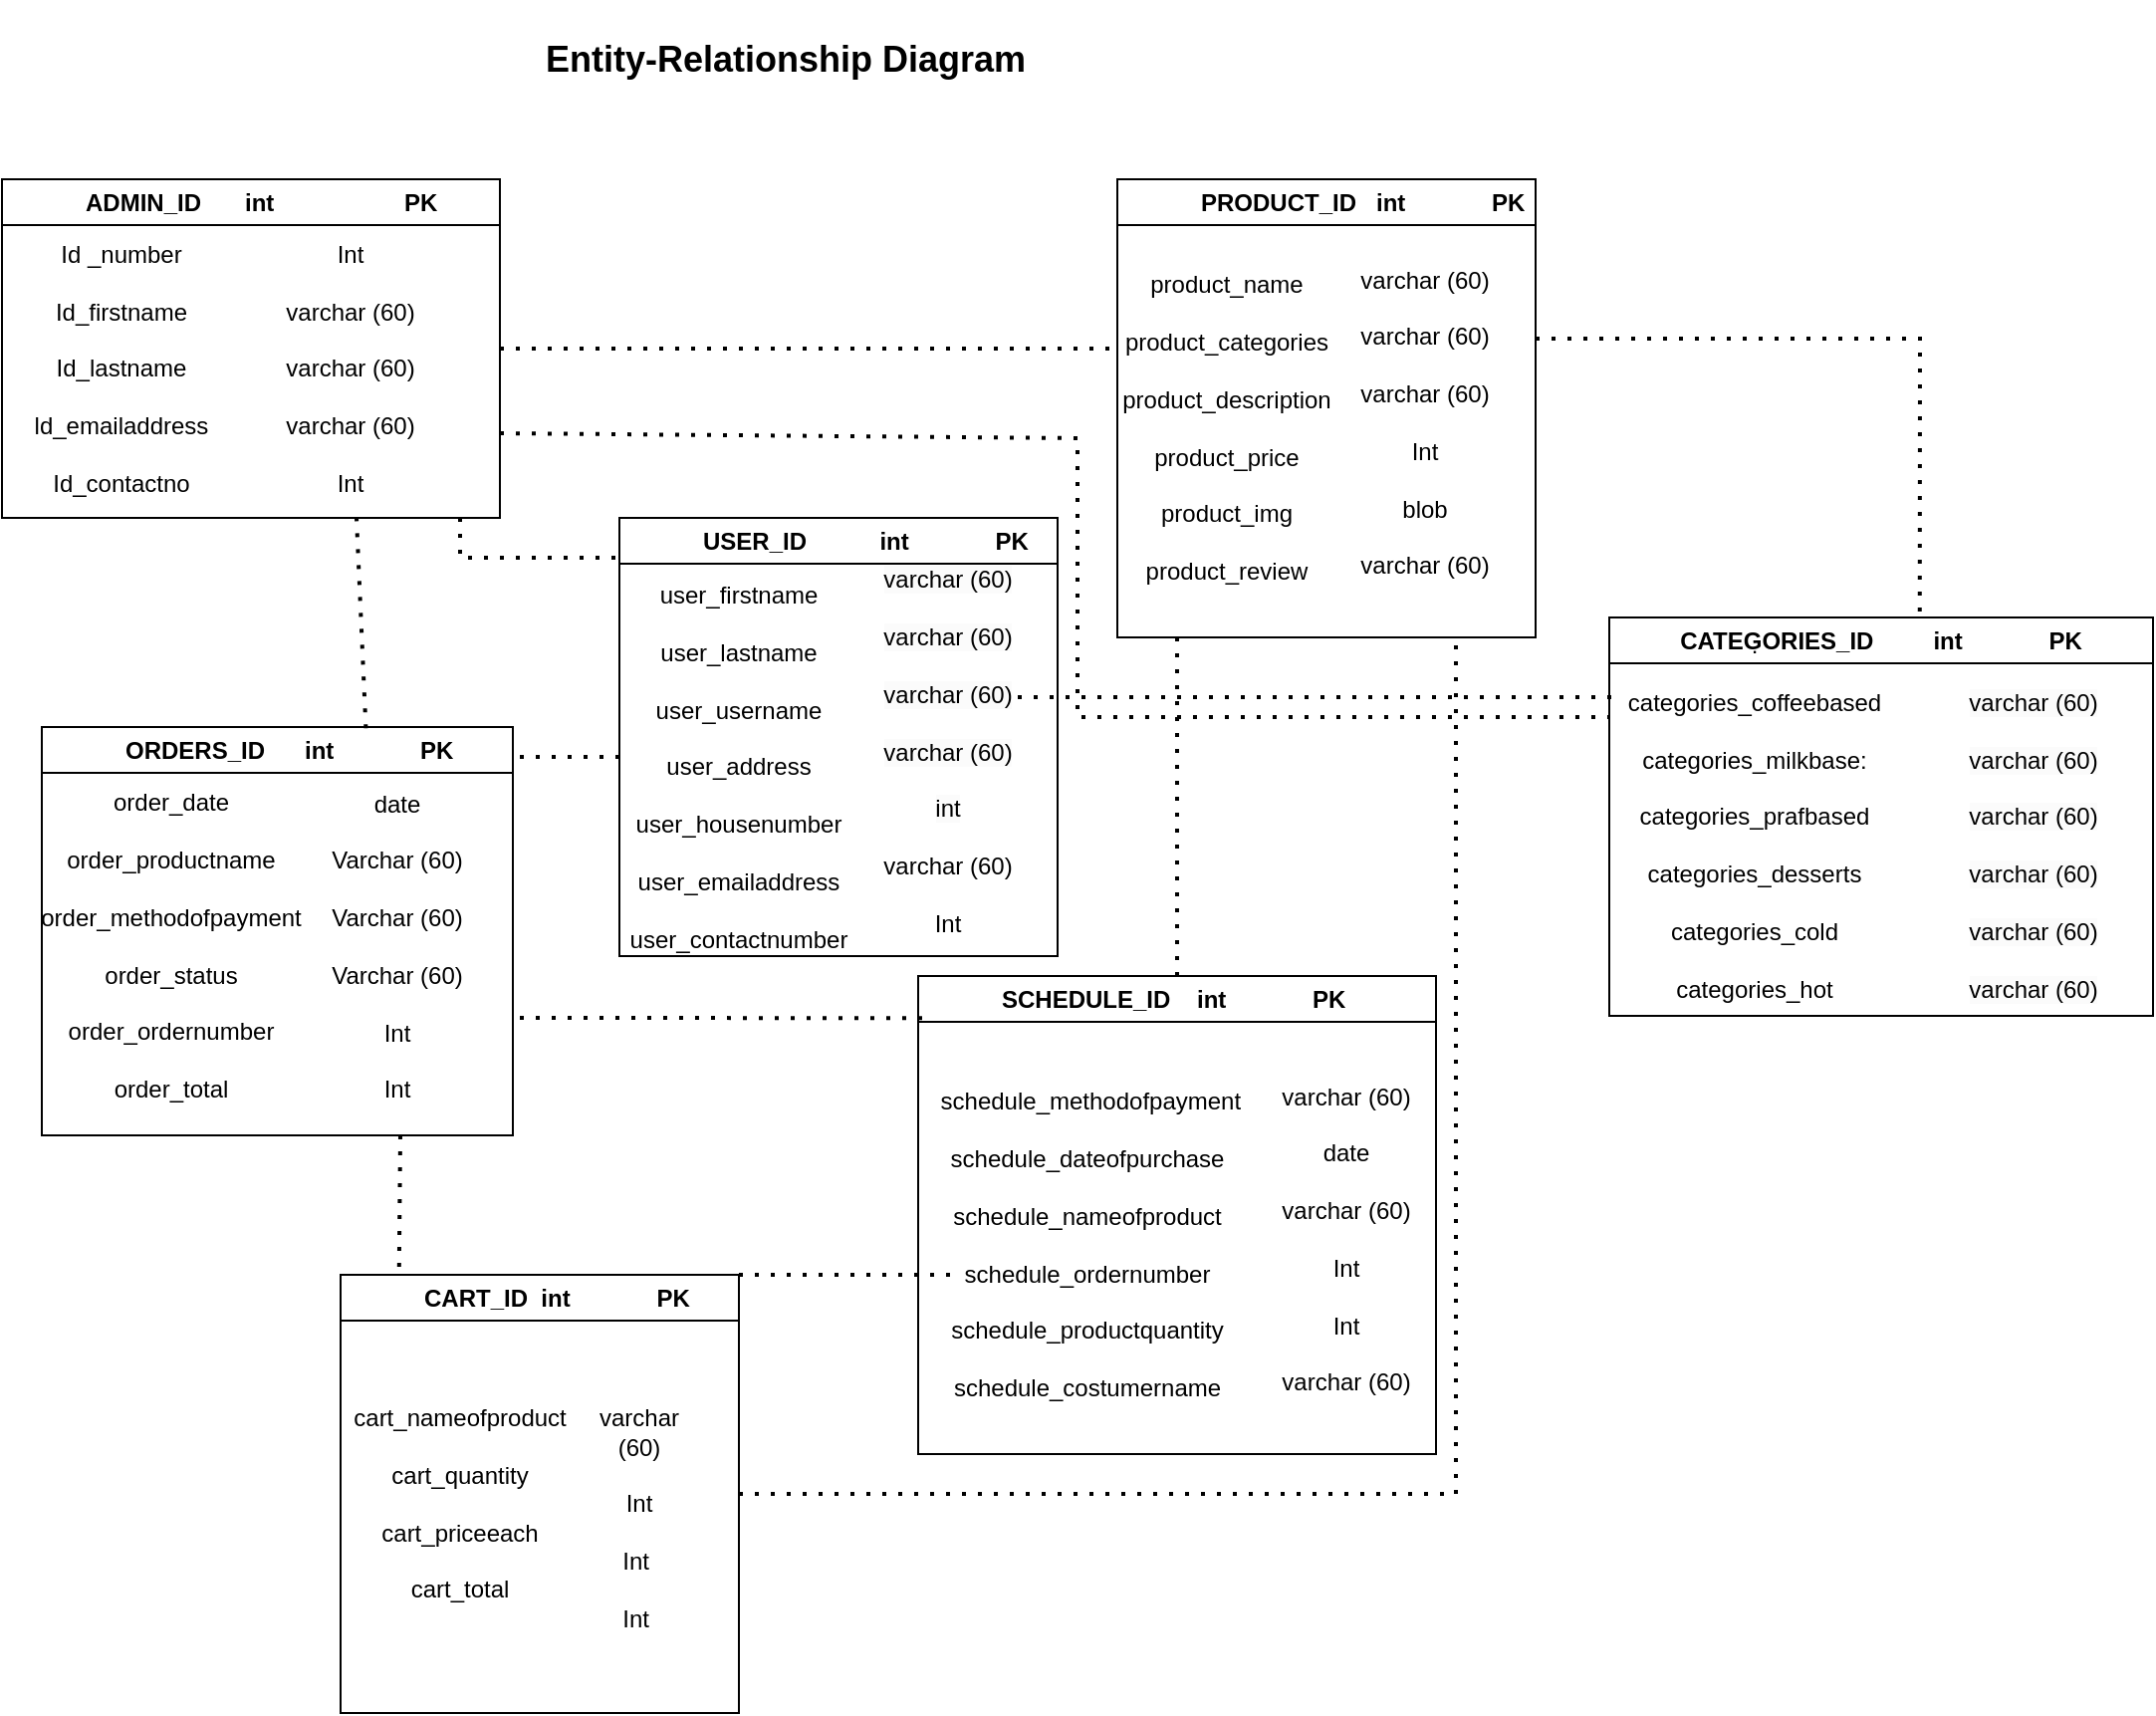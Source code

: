 <mxfile version="23.1.4" type="github">
  <diagram name="Page-1" id="j1wPt6MuPcr5VXLwQlDt">
    <mxGraphModel dx="1674" dy="772" grid="1" gridSize="10" guides="1" tooltips="1" connect="1" arrows="1" fold="1" page="1" pageScale="1" pageWidth="827" pageHeight="1169" math="0" shadow="0">
      <root>
        <mxCell id="0" />
        <mxCell id="1" parent="0" />
        <mxCell id="FCdzSHbUyrmaTLoLxznV-1" value="&lt;blockquote style=&quot;margin: 0 0 0 40px; border: none; padding: 0px;&quot;&gt;USER_ID&amp;nbsp; &amp;nbsp; &amp;nbsp; &amp;nbsp; &amp;nbsp; &amp;nbsp;int&amp;nbsp;&lt;span style=&quot;border-color: var(--border-color);&quot;&gt;&lt;span style=&quot;white-space: pre;&quot;&gt;&amp;nbsp;&amp;nbsp;&amp;nbsp;&amp;nbsp;&lt;/span&gt;&lt;/span&gt;&lt;span style=&quot;border-color: var(--border-color);&quot;&gt;&lt;span style=&quot;white-space: pre;&quot;&gt;&amp;nbsp;&amp;nbsp;&amp;nbsp;&amp;nbsp;&lt;/span&gt;&lt;/span&gt;&lt;span style=&quot;border-color: var(--border-color);&quot;&gt;&lt;span style=&quot;white-space: pre;&quot;&gt;&amp;nbsp;&amp;nbsp;&amp;nbsp;&amp;nbsp;&lt;/span&gt;&lt;/span&gt;PK&lt;br&gt;&lt;/blockquote&gt;" style="swimlane;whiteSpace=wrap;html=1;startSize=23;align=left;" parent="1" vertex="1">
          <mxGeometry x="330" y="310" width="220" height="220" as="geometry" />
        </mxCell>
        <mxCell id="dulilds0UkjYqrkCRvFu-2" value="user_firstname&lt;br&gt;&lt;br&gt;user_lastname&lt;br&gt;&lt;br&gt;user_username&lt;br&gt;&lt;br&gt;user_address&lt;br&gt;&lt;br&gt;user_housenumber&lt;br&gt;&lt;br&gt;user_emailaddress&lt;br&gt;&lt;br&gt;user_contactnumber" style="text;html=1;align=center;verticalAlign=middle;whiteSpace=wrap;rounded=0;" vertex="1" parent="FCdzSHbUyrmaTLoLxznV-1">
          <mxGeometry x="10" y="110" width="100" height="30" as="geometry" />
        </mxCell>
        <mxCell id="dulilds0UkjYqrkCRvFu-5" value="&lt;br&gt;&lt;span style=&quot;color: rgb(0, 0, 0); font-family: Helvetica; font-size: 12px; font-style: normal; font-variant-ligatures: normal; font-variant-caps: normal; font-weight: 400; letter-spacing: normal; orphans: 2; text-align: center; text-indent: 0px; text-transform: none; widows: 2; word-spacing: 0px; -webkit-text-stroke-width: 0px; background-color: rgb(251, 251, 251); text-decoration-thickness: initial; text-decoration-style: initial; text-decoration-color: initial; float: none; display: inline !important;&quot;&gt;varchar (60)&lt;/span&gt;&lt;br style=&quot;border-color: var(--border-color); color: rgb(0, 0, 0); font-family: Helvetica; font-size: 12px; font-style: normal; font-variant-ligatures: normal; font-variant-caps: normal; font-weight: 400; letter-spacing: normal; orphans: 2; text-align: center; text-indent: 0px; text-transform: none; widows: 2; word-spacing: 0px; -webkit-text-stroke-width: 0px; background-color: rgb(251, 251, 251); text-decoration-thickness: initial; text-decoration-style: initial; text-decoration-color: initial;&quot;&gt;&lt;br style=&quot;border-color: var(--border-color); color: rgb(0, 0, 0); font-family: Helvetica; font-size: 12px; font-style: normal; font-variant-ligatures: normal; font-variant-caps: normal; font-weight: 400; letter-spacing: normal; orphans: 2; text-align: center; text-indent: 0px; text-transform: none; widows: 2; word-spacing: 0px; -webkit-text-stroke-width: 0px; background-color: rgb(251, 251, 251); text-decoration-thickness: initial; text-decoration-style: initial; text-decoration-color: initial;&quot;&gt;&lt;span style=&quot;color: rgb(0, 0, 0); font-family: Helvetica; font-size: 12px; font-style: normal; font-variant-ligatures: normal; font-variant-caps: normal; font-weight: 400; letter-spacing: normal; orphans: 2; text-align: center; text-indent: 0px; text-transform: none; widows: 2; word-spacing: 0px; -webkit-text-stroke-width: 0px; background-color: rgb(251, 251, 251); text-decoration-thickness: initial; text-decoration-style: initial; text-decoration-color: initial; float: none; display: inline !important;&quot;&gt;varchar (60)&lt;/span&gt;&lt;br style=&quot;border-color: var(--border-color); color: rgb(0, 0, 0); font-family: Helvetica; font-size: 12px; font-style: normal; font-variant-ligatures: normal; font-variant-caps: normal; font-weight: 400; letter-spacing: normal; orphans: 2; text-align: center; text-indent: 0px; text-transform: none; widows: 2; word-spacing: 0px; -webkit-text-stroke-width: 0px; background-color: rgb(251, 251, 251); text-decoration-thickness: initial; text-decoration-style: initial; text-decoration-color: initial;&quot;&gt;&lt;br style=&quot;border-color: var(--border-color); color: rgb(0, 0, 0); font-family: Helvetica; font-size: 12px; font-style: normal; font-variant-ligatures: normal; font-variant-caps: normal; font-weight: 400; letter-spacing: normal; orphans: 2; text-align: center; text-indent: 0px; text-transform: none; widows: 2; word-spacing: 0px; -webkit-text-stroke-width: 0px; background-color: rgb(251, 251, 251); text-decoration-thickness: initial; text-decoration-style: initial; text-decoration-color: initial;&quot;&gt;&lt;span style=&quot;color: rgb(0, 0, 0); font-family: Helvetica; font-size: 12px; font-style: normal; font-variant-ligatures: normal; font-variant-caps: normal; font-weight: 400; letter-spacing: normal; orphans: 2; text-align: center; text-indent: 0px; text-transform: none; widows: 2; word-spacing: 0px; -webkit-text-stroke-width: 0px; background-color: rgb(251, 251, 251); text-decoration-thickness: initial; text-decoration-style: initial; text-decoration-color: initial; float: none; display: inline !important;&quot;&gt;varchar (60)&lt;/span&gt;&lt;br style=&quot;border-color: var(--border-color); color: rgb(0, 0, 0); font-family: Helvetica; font-size: 12px; font-style: normal; font-variant-ligatures: normal; font-variant-caps: normal; font-weight: 400; letter-spacing: normal; orphans: 2; text-align: center; text-indent: 0px; text-transform: none; widows: 2; word-spacing: 0px; -webkit-text-stroke-width: 0px; background-color: rgb(251, 251, 251); text-decoration-thickness: initial; text-decoration-style: initial; text-decoration-color: initial;&quot;&gt;&lt;br style=&quot;border-color: var(--border-color); color: rgb(0, 0, 0); font-family: Helvetica; font-size: 12px; font-style: normal; font-variant-ligatures: normal; font-variant-caps: normal; font-weight: 400; letter-spacing: normal; orphans: 2; text-align: center; text-indent: 0px; text-transform: none; widows: 2; word-spacing: 0px; -webkit-text-stroke-width: 0px; background-color: rgb(251, 251, 251); text-decoration-thickness: initial; text-decoration-style: initial; text-decoration-color: initial;&quot;&gt;&lt;span style=&quot;color: rgb(0, 0, 0); font-family: Helvetica; font-size: 12px; font-style: normal; font-variant-ligatures: normal; font-variant-caps: normal; font-weight: 400; letter-spacing: normal; orphans: 2; text-align: center; text-indent: 0px; text-transform: none; widows: 2; word-spacing: 0px; -webkit-text-stroke-width: 0px; background-color: rgb(251, 251, 251); text-decoration-thickness: initial; text-decoration-style: initial; text-decoration-color: initial; float: none; display: inline !important;&quot;&gt;varchar (60)&lt;/span&gt;&lt;br style=&quot;border-color: var(--border-color); color: rgb(0, 0, 0); font-family: Helvetica; font-size: 12px; font-style: normal; font-variant-ligatures: normal; font-variant-caps: normal; font-weight: 400; letter-spacing: normal; orphans: 2; text-align: center; text-indent: 0px; text-transform: none; widows: 2; word-spacing: 0px; -webkit-text-stroke-width: 0px; background-color: rgb(251, 251, 251); text-decoration-thickness: initial; text-decoration-style: initial; text-decoration-color: initial;&quot;&gt;&lt;br style=&quot;border-color: var(--border-color); color: rgb(0, 0, 0); font-family: Helvetica; font-size: 12px; font-style: normal; font-variant-ligatures: normal; font-variant-caps: normal; font-weight: 400; letter-spacing: normal; orphans: 2; text-align: center; text-indent: 0px; text-transform: none; widows: 2; word-spacing: 0px; -webkit-text-stroke-width: 0px; background-color: rgb(251, 251, 251); text-decoration-thickness: initial; text-decoration-style: initial; text-decoration-color: initial;&quot;&gt;&lt;span style=&quot;color: rgb(0, 0, 0); font-family: Helvetica; font-size: 12px; font-style: normal; font-variant-ligatures: normal; font-variant-caps: normal; font-weight: 400; letter-spacing: normal; orphans: 2; text-align: center; text-indent: 0px; text-transform: none; widows: 2; word-spacing: 0px; -webkit-text-stroke-width: 0px; background-color: rgb(251, 251, 251); text-decoration-thickness: initial; text-decoration-style: initial; text-decoration-color: initial; float: none; display: inline !important;&quot;&gt;int&lt;br&gt;&lt;br&gt;&lt;/span&gt;varchar (60)&lt;br style=&quot;border-color: var(--border-color);&quot;&gt;&lt;br style=&quot;border-color: var(--border-color);&quot;&gt;&lt;span style=&quot;border-color: var(--border-color);&quot;&gt;Int&lt;/span&gt;" style="text;html=1;align=center;verticalAlign=middle;whiteSpace=wrap;rounded=0;" vertex="1" parent="FCdzSHbUyrmaTLoLxznV-1">
          <mxGeometry x="130" y="95" width="70" height="30" as="geometry" />
        </mxCell>
        <mxCell id="FCdzSHbUyrmaTLoLxznV-2" value="&lt;blockquote style=&quot;margin: 0 0 0 40px; border: none; padding: 0px;&quot;&gt;PRODUCT_ID&amp;nbsp; &amp;nbsp;int&amp;nbsp;&lt;span style=&quot;border-color: var(--border-color);&quot;&gt;&lt;span style=&quot;white-space: pre;&quot;&gt;&amp;nbsp;&amp;nbsp;&amp;nbsp;&amp;nbsp;&lt;/span&gt;&lt;/span&gt;&lt;span style=&quot;border-color: var(--border-color);&quot;&gt;&lt;span style=&quot;white-space: pre;&quot;&gt;&amp;nbsp;&amp;nbsp;&amp;nbsp;&amp;nbsp;&lt;/span&gt;&lt;/span&gt;&lt;span style=&quot;border-color: var(--border-color);&quot;&gt;&lt;span style=&quot;white-space: pre;&quot;&gt;&amp;nbsp;&amp;nbsp;&amp;nbsp;&amp;nbsp;&lt;/span&gt;&lt;/span&gt;PK&lt;br&gt;&lt;/blockquote&gt;" style="swimlane;whiteSpace=wrap;html=1;startSize=23;align=left;" parent="1" vertex="1">
          <mxGeometry x="580" y="140" width="210" height="230" as="geometry" />
        </mxCell>
        <mxCell id="dulilds0UkjYqrkCRvFu-8" value="product_name&lt;br&gt;&lt;br&gt;product_categories&lt;br&gt;&lt;br&gt;product_description&lt;br&gt;&lt;br&gt;product_price&lt;br&gt;&lt;br&gt;product_img&lt;br&gt;&lt;br&gt;product_review" style="text;html=1;align=center;verticalAlign=middle;whiteSpace=wrap;rounded=0;" vertex="1" parent="FCdzSHbUyrmaTLoLxznV-2">
          <mxGeometry y="110" width="110" height="30" as="geometry" />
        </mxCell>
        <mxCell id="dulilds0UkjYqrkCRvFu-9" value="&lt;br style=&quot;border-color: var(--border-color);&quot;&gt;varchar (60)&lt;br style=&quot;border-color: var(--border-color);&quot;&gt;&lt;br style=&quot;border-color: var(--border-color);&quot;&gt;&lt;span style=&quot;border-color: var(--border-color);&quot;&gt;varchar (60)&lt;/span&gt;&lt;br style=&quot;border-color: var(--border-color);&quot;&gt;&lt;br style=&quot;border-color: var(--border-color);&quot;&gt;&lt;span style=&quot;border-color: var(--border-color);&quot;&gt;varchar (60)&lt;/span&gt;&lt;br style=&quot;border-color: var(--border-color);&quot;&gt;&lt;br style=&quot;border-color: var(--border-color);&quot;&gt;&lt;span style=&quot;border-color: var(--border-color);&quot;&gt;Int&lt;/span&gt;&lt;br style=&quot;border-color: var(--border-color);&quot;&gt;&lt;br style=&quot;border-color: var(--border-color);&quot;&gt;&lt;span style=&quot;border-color: var(--border-color);&quot;&gt;blob&lt;br style=&quot;border-color: var(--border-color);&quot;&gt;&lt;br style=&quot;border-color: var(--border-color);&quot;&gt;&lt;/span&gt;varchar (60)" style="text;html=1;align=center;verticalAlign=middle;whiteSpace=wrap;rounded=0;" vertex="1" parent="FCdzSHbUyrmaTLoLxznV-2">
          <mxGeometry x="110" y="100" width="89" height="30" as="geometry" />
        </mxCell>
        <mxCell id="FCdzSHbUyrmaTLoLxznV-3" value="&lt;blockquote style=&quot;margin: 0 0 0 40px; border: none; padding: 0px;&quot;&gt;ADMIN_ID&lt;span style=&quot;white-space: pre;&quot;&gt;&#x9;&lt;/span&gt;int&amp;nbsp;&lt;span style=&quot;white-space: pre;&quot;&gt;&#x9;&lt;/span&gt;&lt;span style=&quot;white-space: pre;&quot;&gt;&#x9;&lt;/span&gt;&lt;span style=&quot;white-space: pre;&quot;&gt;&#x9;&lt;/span&gt;PK&lt;/blockquote&gt;" style="swimlane;whiteSpace=wrap;html=1;align=left;startSize=23;" parent="1" vertex="1">
          <mxGeometry x="20" y="140" width="250" height="170" as="geometry" />
        </mxCell>
        <mxCell id="Zzt55aQKWJAwmCUF_fd1-2" value="Int&lt;br&gt;&lt;br&gt;varchar (60)&lt;br&gt;&lt;br&gt;varchar (60)&lt;br&gt;&lt;br&gt;varchar (60)&lt;br&gt;&lt;br&gt;Int" style="text;html=1;strokeColor=none;fillColor=none;align=center;verticalAlign=middle;whiteSpace=wrap;rounded=0;" parent="FCdzSHbUyrmaTLoLxznV-3" vertex="1">
          <mxGeometry x="140" y="80" width="70" height="30" as="geometry" />
        </mxCell>
        <mxCell id="dulilds0UkjYqrkCRvFu-1" value="Id _number&lt;br&gt;&lt;br&gt;Id_firstname&lt;br&gt;&lt;br&gt;Id_lastname&lt;br&gt;&lt;br&gt;ld_emailaddress&lt;br&gt;&lt;br&gt;Id_contactno" style="text;html=1;align=center;verticalAlign=middle;whiteSpace=wrap;rounded=0;" vertex="1" parent="FCdzSHbUyrmaTLoLxznV-3">
          <mxGeometry x="10" y="80" width="100" height="30" as="geometry" />
        </mxCell>
        <mxCell id="FCdzSHbUyrmaTLoLxznV-4" value="&lt;blockquote style=&quot;margin: 0 0 0 40px; border: none; padding: 0px;&quot;&gt;ORDERS_ID&amp;nbsp; &amp;nbsp; &amp;nbsp; int&amp;nbsp;&lt;span style=&quot;border-color: var(--border-color);&quot;&gt;&lt;span style=&quot;white-space: pre;&quot;&gt;&amp;nbsp;&amp;nbsp;&amp;nbsp;&amp;nbsp;&lt;/span&gt;&lt;/span&gt;&lt;span style=&quot;border-color: var(--border-color);&quot;&gt;&lt;span style=&quot;white-space: pre;&quot;&gt;&amp;nbsp;&amp;nbsp;&amp;nbsp;&amp;nbsp;&lt;/span&gt;&lt;/span&gt;&lt;span style=&quot;border-color: var(--border-color);&quot;&gt;&lt;span style=&quot;white-space: pre;&quot;&gt;&amp;nbsp;&amp;nbsp;&amp;nbsp;&amp;nbsp;&lt;/span&gt;&lt;/span&gt;PK&lt;br&gt;&lt;/blockquote&gt;" style="swimlane;whiteSpace=wrap;html=1;align=left;" parent="1" vertex="1">
          <mxGeometry x="40" y="415" width="236.5" height="205" as="geometry" />
        </mxCell>
        <mxCell id="dulilds0UkjYqrkCRvFu-21" value="order_date&lt;br&gt;&lt;br&gt;order_productname&lt;br&gt;&lt;br&gt;order_methodofpayment&lt;br&gt;&lt;br&gt;order_status&lt;br&gt;&lt;br&gt;order_ordernumber&lt;br&gt;&lt;br&gt;order_total" style="text;html=1;align=center;verticalAlign=middle;whiteSpace=wrap;rounded=0;" vertex="1" parent="FCdzSHbUyrmaTLoLxznV-4">
          <mxGeometry x="10" y="95" width="110" height="30" as="geometry" />
        </mxCell>
        <mxCell id="dulilds0UkjYqrkCRvFu-24" value="&lt;br style=&quot;border-color: var(--border-color);&quot;&gt;date&lt;br style=&quot;border-color: var(--border-color);&quot;&gt;&lt;br style=&quot;border-color: var(--border-color);&quot;&gt;&lt;span style=&quot;border-color: var(--border-color);&quot;&gt;Varchar (60)&lt;/span&gt;&lt;br style=&quot;border-color: var(--border-color);&quot;&gt;&lt;br style=&quot;border-color: var(--border-color);&quot;&gt;&lt;span style=&quot;border-color: var(--border-color);&quot;&gt;Varchar (60)&lt;/span&gt;&lt;br style=&quot;border-color: var(--border-color);&quot;&gt;&lt;br style=&quot;border-color: var(--border-color);&quot;&gt;&lt;span style=&quot;border-color: var(--border-color);&quot;&gt;Varchar (60)&lt;/span&gt;&lt;br style=&quot;border-color: var(--border-color);&quot;&gt;&lt;br style=&quot;border-color: var(--border-color);&quot;&gt;&lt;span style=&quot;border-color: var(--border-color);&quot;&gt;Int&lt;br style=&quot;border-color: var(--border-color);&quot;&gt;&lt;br style=&quot;border-color: var(--border-color);&quot;&gt;&lt;/span&gt;Int" style="text;html=1;align=center;verticalAlign=middle;whiteSpace=wrap;rounded=0;" vertex="1" parent="FCdzSHbUyrmaTLoLxznV-4">
          <mxGeometry x="120" y="87.5" width="116.5" height="30" as="geometry" />
        </mxCell>
        <mxCell id="FCdzSHbUyrmaTLoLxznV-30" value="&lt;font style=&quot;font-size: 18px;&quot;&gt;&lt;b&gt;Entity-Relationship Diagram&lt;/b&gt;&lt;/font&gt;" style="text;html=1;strokeColor=none;fillColor=none;align=center;verticalAlign=middle;whiteSpace=wrap;rounded=0;" parent="1" vertex="1">
          <mxGeometry x="291" y="50" width="245" height="60" as="geometry" />
        </mxCell>
        <mxCell id="Zzt55aQKWJAwmCUF_fd1-1" value="" style="endArrow=none;dashed=1;html=1;dashPattern=1 3;strokeWidth=2;rounded=0;" parent="1" source="FCdzSHbUyrmaTLoLxznV-3" edge="1">
          <mxGeometry width="50" height="50" relative="1" as="geometry">
            <mxPoint x="330" y="240" as="sourcePoint" />
            <mxPoint x="580" y="225" as="targetPoint" />
          </mxGeometry>
        </mxCell>
        <mxCell id="j8WJIi1jsStvgUqkmTzA-2" value="&lt;blockquote style=&quot;margin: 0 0 0 40px; border: none; padding: 0px;&quot;&gt;SCHEDULE_ID&amp;nbsp; &amp;nbsp; int&amp;nbsp;&lt;span style=&quot;border-color: var(--border-color);&quot;&gt;&lt;span style=&quot;white-space: pre;&quot;&gt;&amp;nbsp;&amp;nbsp;&amp;nbsp;&amp;nbsp;&lt;/span&gt;&lt;/span&gt;&lt;span style=&quot;border-color: var(--border-color);&quot;&gt;&lt;span style=&quot;white-space: pre;&quot;&gt;&amp;nbsp;&amp;nbsp;&amp;nbsp;&amp;nbsp;&lt;/span&gt;&lt;/span&gt;&lt;span style=&quot;border-color: var(--border-color);&quot;&gt;&lt;span style=&quot;white-space: pre;&quot;&gt;&amp;nbsp;&amp;nbsp;&amp;nbsp;&amp;nbsp;&lt;/span&gt;&lt;/span&gt;PK&lt;br&gt;&lt;/blockquote&gt;" style="swimlane;whiteSpace=wrap;html=1;align=left;startSize=23;" parent="1" vertex="1">
          <mxGeometry x="480" y="540" width="260" height="240" as="geometry" />
        </mxCell>
        <mxCell id="dulilds0UkjYqrkCRvFu-16" value="&amp;nbsp;schedule_methodofpayment&lt;br&gt;&lt;br&gt;schedule_dateofpurchase&lt;br&gt;&lt;br&gt;schedule_nameofproduct&lt;br&gt;&lt;br&gt;schedule_ordernumber&lt;br&gt;&lt;br&gt;schedule_productquantity&lt;br&gt;&lt;br&gt;schedule_costumername" style="text;html=1;align=center;verticalAlign=middle;whiteSpace=wrap;rounded=0;" vertex="1" parent="j8WJIi1jsStvgUqkmTzA-2">
          <mxGeometry x="20" y="120" width="130" height="30" as="geometry" />
        </mxCell>
        <mxCell id="dulilds0UkjYqrkCRvFu-20" value="&lt;br style=&quot;border-color: var(--border-color);&quot;&gt;varchar (60)&lt;br style=&quot;border-color: var(--border-color);&quot;&gt;&lt;br style=&quot;border-color: var(--border-color);&quot;&gt;date&lt;br style=&quot;border-color: var(--border-color);&quot;&gt;&lt;br style=&quot;border-color: var(--border-color);&quot;&gt;&lt;span style=&quot;border-color: var(--border-color);&quot;&gt;varchar (60)&lt;/span&gt;&lt;br style=&quot;border-color: var(--border-color);&quot;&gt;&lt;br style=&quot;border-color: var(--border-color);&quot;&gt;&lt;span style=&quot;border-color: var(--border-color);&quot;&gt;Int&lt;br&gt;&lt;/span&gt;&lt;br style=&quot;border-color: var(--border-color);&quot;&gt;Int&lt;br style=&quot;border-color: var(--border-color);&quot;&gt;&lt;span style=&quot;border-color: var(--border-color);&quot;&gt;&lt;br&gt;varchar (60)&lt;br style=&quot;border-color: var(--border-color);&quot;&gt;&lt;/span&gt;" style="text;html=1;align=center;verticalAlign=middle;whiteSpace=wrap;rounded=0;" vertex="1" parent="j8WJIi1jsStvgUqkmTzA-2">
          <mxGeometry x="170" y="110" width="90" height="30" as="geometry" />
        </mxCell>
        <mxCell id="j8WJIi1jsStvgUqkmTzA-7" value="" style="endArrow=none;dashed=1;html=1;dashPattern=1 3;strokeWidth=2;rounded=0;" parent="1" source="j8WJIi1jsStvgUqkmTzA-2" edge="1">
          <mxGeometry width="50" height="50" relative="1" as="geometry">
            <mxPoint x="390" y="470" as="sourcePoint" />
            <mxPoint x="610" y="370" as="targetPoint" />
          </mxGeometry>
        </mxCell>
        <mxCell id="j8WJIi1jsStvgUqkmTzA-10" value="&lt;blockquote style=&quot;margin: 0 0 0 40px; border: none; padding: 0px;&quot;&gt;CART_ID&amp;nbsp;&amp;nbsp;int&amp;nbsp;&lt;span style=&quot;border-color: var(--border-color);&quot;&gt;&lt;span style=&quot;&quot;&gt;&amp;nbsp;&amp;nbsp;&amp;nbsp;&amp;nbsp;&lt;/span&gt;&lt;/span&gt;&lt;span style=&quot;border-color: var(--border-color);&quot;&gt;&lt;span style=&quot;&quot;&gt;&amp;nbsp;&amp;nbsp;&amp;nbsp;&amp;nbsp;&lt;/span&gt;&lt;/span&gt;&lt;span style=&quot;border-color: var(--border-color);&quot;&gt;&lt;span style=&quot;&quot;&gt;&amp;nbsp;&amp;nbsp;&amp;nbsp;&amp;nbsp;&lt;/span&gt;&lt;/span&gt;PK&lt;br&gt;&lt;/blockquote&gt;" style="swimlane;whiteSpace=wrap;html=1;align=left;" parent="1" vertex="1">
          <mxGeometry x="190" y="690" width="200" height="220" as="geometry" />
        </mxCell>
        <mxCell id="dulilds0UkjYqrkCRvFu-25" value="cart_nameofproduct&lt;br&gt;&lt;br&gt;cart_quantity&lt;br&gt;&lt;br&gt;cart_priceeach&lt;br&gt;&lt;br&gt;cart_total" style="text;html=1;align=center;verticalAlign=middle;whiteSpace=wrap;rounded=0;" vertex="1" parent="j8WJIi1jsStvgUqkmTzA-10">
          <mxGeometry x="30" y="100" width="60" height="30" as="geometry" />
        </mxCell>
        <mxCell id="dulilds0UkjYqrkCRvFu-28" value="&lt;br style=&quot;border-color: var(--border-color);&quot;&gt;varchar (60)&lt;br style=&quot;border-color: var(--border-color);&quot;&gt;&lt;br style=&quot;border-color: var(--border-color);&quot;&gt;&lt;span style=&quot;border-color: var(--border-color);&quot;&gt;Int&lt;/span&gt;&lt;br style=&quot;border-color: var(--border-color);&quot;&gt;&lt;br style=&quot;border-color: var(--border-color);&quot;&gt;&lt;span style=&quot;border-color: var(--border-color);&quot;&gt;Int&amp;nbsp;&lt;/span&gt;&lt;br style=&quot;border-color: var(--border-color);&quot;&gt;&lt;br style=&quot;border-color: var(--border-color);&quot;&gt;&lt;span style=&quot;border-color: var(--border-color);&quot;&gt;Int&amp;nbsp;&lt;/span&gt;" style="text;html=1;align=center;verticalAlign=middle;whiteSpace=wrap;rounded=0;" vertex="1" parent="j8WJIi1jsStvgUqkmTzA-10">
          <mxGeometry x="120" y="100" width="60" height="30" as="geometry" />
        </mxCell>
        <mxCell id="j8WJIi1jsStvgUqkmTzA-12" value="" style="endArrow=none;dashed=1;html=1;dashPattern=1 3;strokeWidth=2;rounded=0;" parent="1" edge="1">
          <mxGeometry width="50" height="50" relative="1" as="geometry">
            <mxPoint x="390" y="800" as="sourcePoint" />
            <mxPoint x="750" y="370" as="targetPoint" />
            <Array as="points">
              <mxPoint x="750" y="800" />
            </Array>
          </mxGeometry>
        </mxCell>
        <mxCell id="j8WJIi1jsStvgUqkmTzA-13" value="&lt;div style=&quot;text-align: center;&quot;&gt;&lt;span style=&quot;background-color: initial; text-align: left;&quot;&gt;CATEGORIES_ID&amp;nbsp; &amp;nbsp; &amp;nbsp; &amp;nbsp; &amp;nbsp;int&amp;nbsp;&lt;/span&gt;&lt;span style=&quot;background-color: initial; border-color: var(--border-color); text-align: left;&quot;&gt;&lt;span style=&quot;white-space: pre;&quot;&gt;&amp;nbsp;&amp;nbsp;&amp;nbsp;&amp;nbsp;&lt;/span&gt;&lt;/span&gt;&lt;span style=&quot;background-color: initial; border-color: var(--border-color); text-align: left;&quot;&gt;&lt;span style=&quot;white-space: pre;&quot;&gt;&amp;nbsp;&amp;nbsp;&amp;nbsp;&amp;nbsp;&lt;/span&gt;&lt;/span&gt;&lt;span style=&quot;background-color: initial; border-color: var(--border-color); text-align: left;&quot;&gt;&lt;span style=&quot;white-space: pre;&quot;&gt;&amp;nbsp;&amp;nbsp;&amp;nbsp;&amp;nbsp;&lt;/span&gt;&lt;/span&gt;&lt;span style=&quot;background-color: initial; text-align: left;&quot;&gt;PK&lt;/span&gt;&lt;/div&gt;" style="swimlane;whiteSpace=wrap;html=1;" parent="1" vertex="1">
          <mxGeometry x="827" y="360" width="273" height="200" as="geometry" />
        </mxCell>
        <mxCell id="dulilds0UkjYqrkCRvFu-11" value=":&lt;br&gt;&lt;br&gt;categories_coffeebased&lt;br&gt;&lt;br&gt;categories_milkbase:&lt;br&gt;&lt;br&gt;categories_prafbased&lt;br&gt;&lt;br&gt;categories_desserts&lt;br&gt;&lt;br&gt;categories_cold&lt;br&gt;&lt;br&gt;categories_hot" style="text;html=1;align=center;verticalAlign=middle;whiteSpace=wrap;rounded=0;" vertex="1" parent="j8WJIi1jsStvgUqkmTzA-13">
          <mxGeometry x="23" y="85" width="100" height="30" as="geometry" />
        </mxCell>
        <mxCell id="dulilds0UkjYqrkCRvFu-15" value="&lt;br&gt;&lt;br style=&quot;border-color: var(--border-color); color: rgb(0, 0, 0); font-family: Helvetica; font-size: 12px; font-style: normal; font-variant-ligatures: normal; font-variant-caps: normal; font-weight: 400; letter-spacing: normal; orphans: 2; text-align: center; text-indent: 0px; text-transform: none; widows: 2; word-spacing: 0px; -webkit-text-stroke-width: 0px; background-color: rgb(251, 251, 251); text-decoration-thickness: initial; text-decoration-style: initial; text-decoration-color: initial;&quot;&gt;&lt;span style=&quot;border-color: var(--border-color); color: rgb(0, 0, 0); font-family: Helvetica; font-size: 12px; font-style: normal; font-variant-ligatures: normal; font-variant-caps: normal; font-weight: 400; letter-spacing: normal; orphans: 2; text-align: center; text-indent: 0px; text-transform: none; widows: 2; word-spacing: 0px; -webkit-text-stroke-width: 0px; text-decoration-thickness: initial; text-decoration-style: initial; text-decoration-color: initial; background-color: rgb(251, 251, 251); float: none; display: inline !important;&quot;&gt;varchar (60)&lt;/span&gt;&lt;br style=&quot;border-color: var(--border-color); color: rgb(0, 0, 0); font-family: Helvetica; font-size: 12px; font-style: normal; font-variant-ligatures: normal; font-variant-caps: normal; font-weight: 400; letter-spacing: normal; orphans: 2; text-align: center; text-indent: 0px; text-transform: none; widows: 2; word-spacing: 0px; -webkit-text-stroke-width: 0px; text-decoration-thickness: initial; text-decoration-style: initial; text-decoration-color: initial; background-color: rgb(251, 251, 251);&quot;&gt;&lt;br style=&quot;border-color: var(--border-color); color: rgb(0, 0, 0); font-family: Helvetica; font-size: 12px; font-style: normal; font-variant-ligatures: normal; font-variant-caps: normal; font-weight: 400; letter-spacing: normal; orphans: 2; text-align: center; text-indent: 0px; text-transform: none; widows: 2; word-spacing: 0px; -webkit-text-stroke-width: 0px; text-decoration-thickness: initial; text-decoration-style: initial; text-decoration-color: initial; background-color: rgb(251, 251, 251);&quot;&gt;&lt;span style=&quot;border-color: var(--border-color); color: rgb(0, 0, 0); font-family: Helvetica; font-size: 12px; font-style: normal; font-variant-ligatures: normal; font-variant-caps: normal; font-weight: 400; letter-spacing: normal; orphans: 2; text-align: center; text-indent: 0px; text-transform: none; widows: 2; word-spacing: 0px; -webkit-text-stroke-width: 0px; text-decoration-thickness: initial; text-decoration-style: initial; text-decoration-color: initial; background-color: rgb(251, 251, 251); float: none; display: inline !important;&quot;&gt;varchar (60)&lt;/span&gt;&lt;br style=&quot;border-color: var(--border-color); color: rgb(0, 0, 0); font-family: Helvetica; font-size: 12px; font-style: normal; font-variant-ligatures: normal; font-variant-caps: normal; font-weight: 400; letter-spacing: normal; orphans: 2; text-align: center; text-indent: 0px; text-transform: none; widows: 2; word-spacing: 0px; -webkit-text-stroke-width: 0px; text-decoration-thickness: initial; text-decoration-style: initial; text-decoration-color: initial; background-color: rgb(251, 251, 251);&quot;&gt;&lt;br style=&quot;border-color: var(--border-color); color: rgb(0, 0, 0); font-family: Helvetica; font-size: 12px; font-style: normal; font-variant-ligatures: normal; font-variant-caps: normal; font-weight: 400; letter-spacing: normal; orphans: 2; text-align: center; text-indent: 0px; text-transform: none; widows: 2; word-spacing: 0px; -webkit-text-stroke-width: 0px; text-decoration-thickness: initial; text-decoration-style: initial; text-decoration-color: initial; background-color: rgb(251, 251, 251);&quot;&gt;&lt;span style=&quot;border-color: var(--border-color); color: rgb(0, 0, 0); font-family: Helvetica; font-size: 12px; font-style: normal; font-variant-ligatures: normal; font-variant-caps: normal; font-weight: 400; letter-spacing: normal; orphans: 2; text-align: center; text-indent: 0px; text-transform: none; widows: 2; word-spacing: 0px; -webkit-text-stroke-width: 0px; text-decoration-thickness: initial; text-decoration-style: initial; text-decoration-color: initial; background-color: rgb(251, 251, 251); float: none; display: inline !important;&quot;&gt;varchar (60)&lt;/span&gt;&lt;br style=&quot;border-color: var(--border-color); color: rgb(0, 0, 0); font-family: Helvetica; font-size: 12px; font-style: normal; font-variant-ligatures: normal; font-variant-caps: normal; font-weight: 400; letter-spacing: normal; orphans: 2; text-align: center; text-indent: 0px; text-transform: none; widows: 2; word-spacing: 0px; -webkit-text-stroke-width: 0px; text-decoration-thickness: initial; text-decoration-style: initial; text-decoration-color: initial; background-color: rgb(251, 251, 251);&quot;&gt;&lt;br style=&quot;border-color: var(--border-color); color: rgb(0, 0, 0); font-family: Helvetica; font-size: 12px; font-style: normal; font-variant-ligatures: normal; font-variant-caps: normal; font-weight: 400; letter-spacing: normal; orphans: 2; text-align: center; text-indent: 0px; text-transform: none; widows: 2; word-spacing: 0px; -webkit-text-stroke-width: 0px; text-decoration-thickness: initial; text-decoration-style: initial; text-decoration-color: initial; background-color: rgb(251, 251, 251);&quot;&gt;&lt;span style=&quot;border-color: var(--border-color); color: rgb(0, 0, 0); font-family: Helvetica; font-size: 12px; font-style: normal; font-variant-ligatures: normal; font-variant-caps: normal; font-weight: 400; letter-spacing: normal; orphans: 2; text-align: center; text-indent: 0px; text-transform: none; widows: 2; word-spacing: 0px; -webkit-text-stroke-width: 0px; text-decoration-thickness: initial; text-decoration-style: initial; text-decoration-color: initial; background-color: rgb(251, 251, 251); float: none; display: inline !important;&quot;&gt;varchar (60)&lt;/span&gt;&lt;br style=&quot;border-color: var(--border-color); color: rgb(0, 0, 0); font-family: Helvetica; font-size: 12px; font-style: normal; font-variant-ligatures: normal; font-variant-caps: normal; font-weight: 400; letter-spacing: normal; orphans: 2; text-align: center; text-indent: 0px; text-transform: none; widows: 2; word-spacing: 0px; -webkit-text-stroke-width: 0px; text-decoration-thickness: initial; text-decoration-style: initial; text-decoration-color: initial; background-color: rgb(251, 251, 251);&quot;&gt;&lt;br style=&quot;border-color: var(--border-color); color: rgb(0, 0, 0); font-family: Helvetica; font-size: 12px; font-style: normal; font-variant-ligatures: normal; font-variant-caps: normal; font-weight: 400; letter-spacing: normal; orphans: 2; text-align: center; text-indent: 0px; text-transform: none; widows: 2; word-spacing: 0px; -webkit-text-stroke-width: 0px; text-decoration-thickness: initial; text-decoration-style: initial; text-decoration-color: initial; background-color: rgb(251, 251, 251);&quot;&gt;&lt;span style=&quot;border-color: var(--border-color); color: rgb(0, 0, 0); font-family: Helvetica; font-size: 12px; font-style: normal; font-variant-ligatures: normal; font-variant-caps: normal; font-weight: 400; letter-spacing: normal; orphans: 2; text-align: center; text-indent: 0px; text-transform: none; widows: 2; word-spacing: 0px; -webkit-text-stroke-width: 0px; text-decoration-thickness: initial; text-decoration-style: initial; text-decoration-color: initial; background-color: rgb(251, 251, 251); float: none; display: inline !important;&quot;&gt;varchar (60)&lt;br style=&quot;border-color: var(--border-color);&quot;&gt;&lt;br style=&quot;border-color: var(--border-color);&quot;&gt;&lt;/span&gt;&lt;span style=&quot;color: rgb(0, 0, 0); font-family: Helvetica; font-size: 12px; font-style: normal; font-variant-ligatures: normal; font-variant-caps: normal; font-weight: 400; letter-spacing: normal; orphans: 2; text-align: center; text-indent: 0px; text-transform: none; widows: 2; word-spacing: 0px; -webkit-text-stroke-width: 0px; background-color: rgb(251, 251, 251); text-decoration-thickness: initial; text-decoration-style: initial; text-decoration-color: initial; float: none; display: inline !important;&quot;&gt;varchar (60)&lt;/span&gt;&lt;br style=&quot;border-color: var(--border-color); color: rgb(0, 0, 0); font-family: Helvetica; font-size: 12px; font-style: normal; font-variant-ligatures: normal; font-variant-caps: normal; font-weight: 400; letter-spacing: normal; orphans: 2; text-align: center; text-indent: 0px; text-transform: none; widows: 2; word-spacing: 0px; -webkit-text-stroke-width: 0px; background-color: rgb(251, 251, 251); text-decoration-thickness: initial; text-decoration-style: initial; text-decoration-color: initial;&quot;&gt;" style="text;html=1;align=center;verticalAlign=middle;whiteSpace=wrap;rounded=0;" vertex="1" parent="j8WJIi1jsStvgUqkmTzA-13">
          <mxGeometry x="173" y="85" width="80" height="30" as="geometry" />
        </mxCell>
        <mxCell id="j8WJIi1jsStvgUqkmTzA-14" value="" style="endArrow=none;dashed=1;html=1;dashPattern=1 3;strokeWidth=2;rounded=0;entryX=0.571;entryY=-0.01;entryDx=0;entryDy=0;entryPerimeter=0;" parent="1" target="j8WJIi1jsStvgUqkmTzA-13" edge="1">
          <mxGeometry width="50" height="50" relative="1" as="geometry">
            <mxPoint x="790" y="220" as="sourcePoint" />
            <mxPoint x="910" y="290" as="targetPoint" />
            <Array as="points">
              <mxPoint x="983" y="220" />
            </Array>
          </mxGeometry>
        </mxCell>
        <mxCell id="j8WJIi1jsStvgUqkmTzA-17" value="" style="endArrow=none;dashed=1;html=1;dashPattern=1 3;strokeWidth=2;rounded=0;" parent="1" edge="1">
          <mxGeometry width="50" height="50" relative="1" as="geometry">
            <mxPoint x="530" y="400" as="sourcePoint" />
            <mxPoint x="830" y="400" as="targetPoint" />
          </mxGeometry>
        </mxCell>
        <mxCell id="j8WJIi1jsStvgUqkmTzA-18" value="" style="endArrow=none;dashed=1;html=1;dashPattern=1 3;strokeWidth=2;rounded=0;exitX=0.688;exitY=0.003;exitDx=0;exitDy=0;exitPerimeter=0;" parent="1" source="FCdzSHbUyrmaTLoLxznV-4" edge="1">
          <mxGeometry width="50" height="50" relative="1" as="geometry">
            <mxPoint x="440" y="560" as="sourcePoint" />
            <mxPoint x="198" y="310" as="targetPoint" />
          </mxGeometry>
        </mxCell>
        <mxCell id="j8WJIi1jsStvgUqkmTzA-19" value="" style="endArrow=none;dashed=1;html=1;dashPattern=1 3;strokeWidth=2;rounded=0;" parent="1" edge="1">
          <mxGeometry width="50" height="50" relative="1" as="geometry">
            <mxPoint x="280" y="430" as="sourcePoint" />
            <mxPoint x="330" y="430" as="targetPoint" />
          </mxGeometry>
        </mxCell>
        <mxCell id="j8WJIi1jsStvgUqkmTzA-20" value="" style="endArrow=none;dashed=1;html=1;dashPattern=1 3;strokeWidth=2;rounded=0;exitX=0.147;exitY=-0.018;exitDx=0;exitDy=0;exitPerimeter=0;" parent="1" source="j8WJIi1jsStvgUqkmTzA-10" edge="1">
          <mxGeometry width="50" height="50" relative="1" as="geometry">
            <mxPoint x="190" y="635" as="sourcePoint" />
            <mxPoint x="220" y="620" as="targetPoint" />
          </mxGeometry>
        </mxCell>
        <mxCell id="j8WJIi1jsStvgUqkmTzA-21" value="" style="endArrow=none;dashed=1;html=1;dashPattern=1 3;strokeWidth=2;rounded=0;entryX=0.01;entryY=0.088;entryDx=0;entryDy=0;entryPerimeter=0;" parent="1" target="j8WJIi1jsStvgUqkmTzA-2" edge="1">
          <mxGeometry width="50" height="50" relative="1" as="geometry">
            <mxPoint x="280" y="561" as="sourcePoint" />
            <mxPoint x="360" y="500" as="targetPoint" />
          </mxGeometry>
        </mxCell>
        <mxCell id="j8WJIi1jsStvgUqkmTzA-22" value="" style="endArrow=none;dashed=1;html=1;dashPattern=1 3;strokeWidth=2;rounded=0;exitX=1;exitY=0.75;exitDx=0;exitDy=0;entryX=0;entryY=0.25;entryDx=0;entryDy=0;" parent="1" source="FCdzSHbUyrmaTLoLxznV-3" target="j8WJIi1jsStvgUqkmTzA-13" edge="1">
          <mxGeometry width="50" height="50" relative="1" as="geometry">
            <mxPoint x="720" y="360" as="sourcePoint" />
            <mxPoint x="770" y="310" as="targetPoint" />
            <Array as="points">
              <mxPoint x="560" y="270" />
              <mxPoint x="560" y="410" />
            </Array>
          </mxGeometry>
        </mxCell>
        <mxCell id="j8WJIi1jsStvgUqkmTzA-23" value="" style="endArrow=none;dashed=1;html=1;dashPattern=1 3;strokeWidth=2;rounded=0;" parent="1" edge="1">
          <mxGeometry width="50" height="50" relative="1" as="geometry">
            <mxPoint x="250" y="310" as="sourcePoint" />
            <mxPoint x="330" y="330" as="targetPoint" />
            <Array as="points">
              <mxPoint x="250" y="330" />
            </Array>
          </mxGeometry>
        </mxCell>
        <mxCell id="j8WJIi1jsStvgUqkmTzA-24" value="" style="endArrow=none;dashed=1;html=1;dashPattern=1 3;strokeWidth=2;rounded=0;entryX=0;entryY=1;entryDx=0;entryDy=0;" parent="1" edge="1" target="dulilds0UkjYqrkCRvFu-16">
          <mxGeometry width="50" height="50" relative="1" as="geometry">
            <mxPoint x="390" y="690" as="sourcePoint" />
            <mxPoint x="490" y="670" as="targetPoint" />
          </mxGeometry>
        </mxCell>
      </root>
    </mxGraphModel>
  </diagram>
</mxfile>
